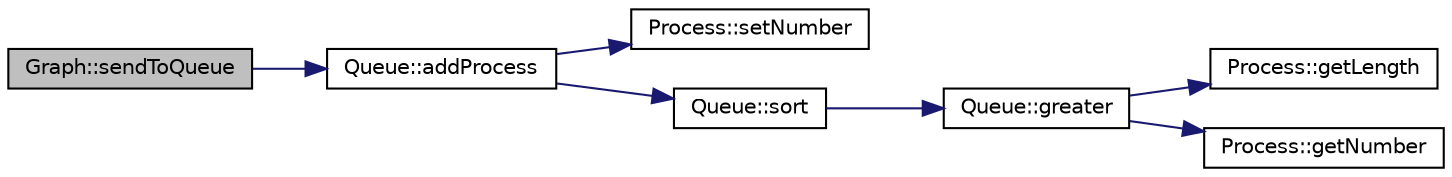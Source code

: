 digraph "Graph::sendToQueue"
{
 // LATEX_PDF_SIZE
  edge [fontname="Helvetica",fontsize="10",labelfontname="Helvetica",labelfontsize="10"];
  node [fontname="Helvetica",fontsize="10",shape=record];
  rankdir="LR";
  Node1 [label="Graph::sendToQueue",height=0.2,width=0.4,color="black", fillcolor="grey75", style="filled", fontcolor="black",tooltip=" "];
  Node1 -> Node2 [color="midnightblue",fontsize="10",style="solid",fontname="Helvetica"];
  Node2 [label="Queue::addProcess",height=0.2,width=0.4,color="black", fillcolor="white", style="filled",URL="$class_queue.html#a5e88de8378fd90f993c2c1215aad3c8c",tooltip=" "];
  Node2 -> Node3 [color="midnightblue",fontsize="10",style="solid",fontname="Helvetica"];
  Node3 [label="Process::setNumber",height=0.2,width=0.4,color="black", fillcolor="white", style="filled",URL="$class_process.html#a5a089c9dfa69b8d0ca852c4ba041a65d",tooltip=" "];
  Node2 -> Node4 [color="midnightblue",fontsize="10",style="solid",fontname="Helvetica"];
  Node4 [label="Queue::sort",height=0.2,width=0.4,color="black", fillcolor="white", style="filled",URL="$class_queue.html#a8ab5ad7b7ca9d706ff9918fcd7357da8",tooltip=" "];
  Node4 -> Node5 [color="midnightblue",fontsize="10",style="solid",fontname="Helvetica"];
  Node5 [label="Queue::greater",height=0.2,width=0.4,color="black", fillcolor="white", style="filled",URL="$class_queue.html#a76e251c2f6369620a476d04a52615fbb",tooltip=" "];
  Node5 -> Node6 [color="midnightblue",fontsize="10",style="solid",fontname="Helvetica"];
  Node6 [label="Process::getLength",height=0.2,width=0.4,color="black", fillcolor="white", style="filled",URL="$class_process.html#ab0f9faf8a0ca6a52172af89e64c76787",tooltip=" "];
  Node5 -> Node7 [color="midnightblue",fontsize="10",style="solid",fontname="Helvetica"];
  Node7 [label="Process::getNumber",height=0.2,width=0.4,color="black", fillcolor="white", style="filled",URL="$class_process.html#a5f781fe7313c21e4212f24339a03817c",tooltip=" "];
}
